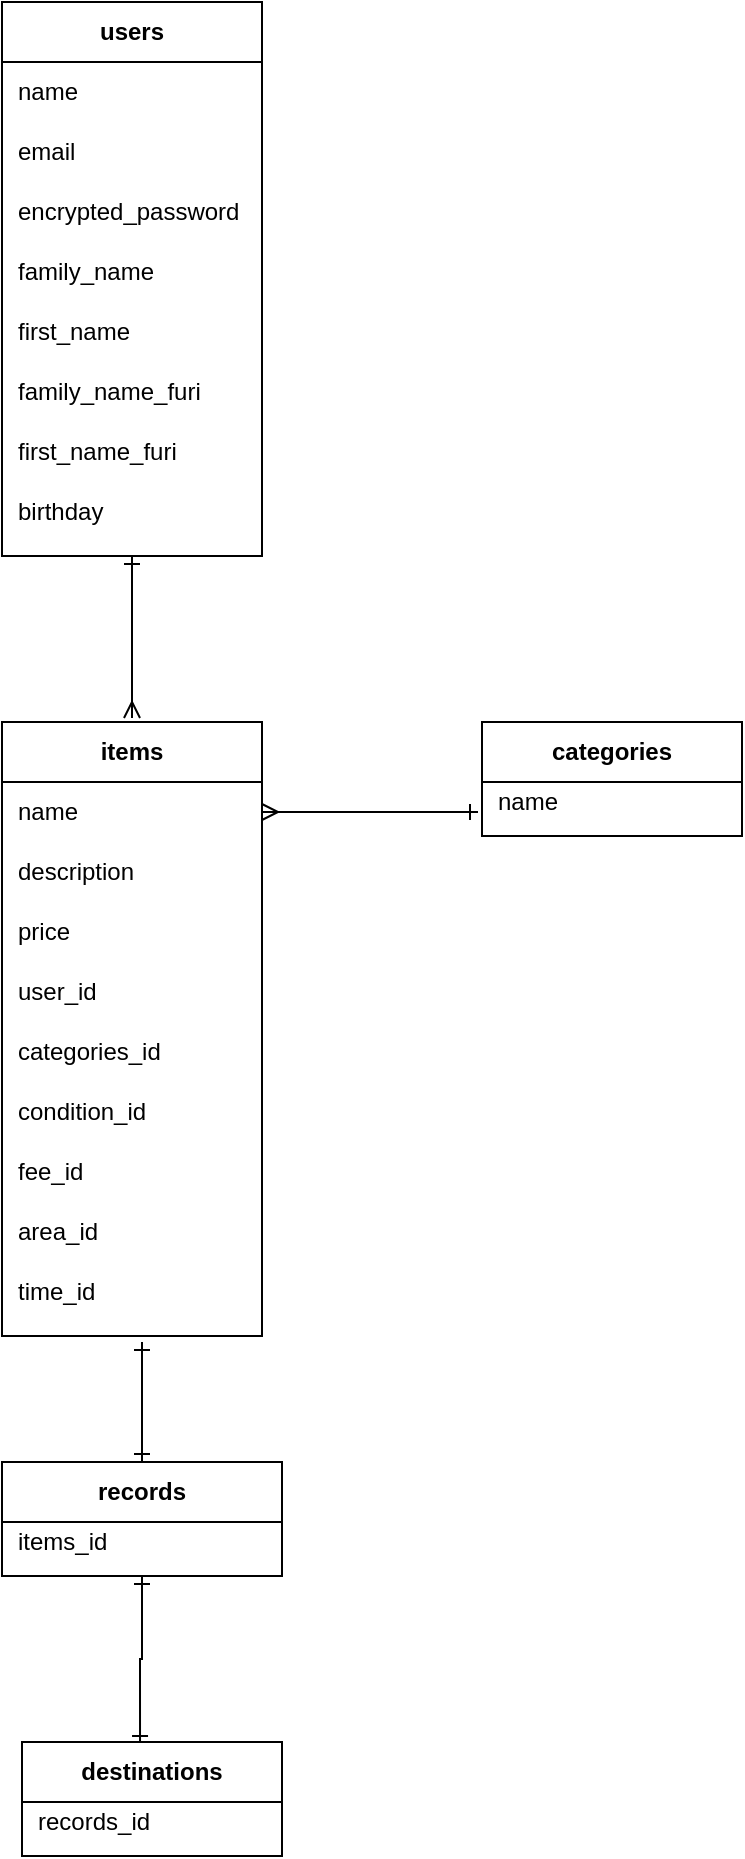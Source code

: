 <mxfile version="14.2.4" type="embed">
    <diagram id="eF0zznSeloTYNBcUphJO" name="ER図">
        <mxGraphModel dx="566" dy="569" grid="1" gridSize="10" guides="1" tooltips="1" connect="1" arrows="1" fold="1" page="1" pageScale="1" pageWidth="827" pageHeight="1169" math="0" shadow="0">
            <root>
                <mxCell id="FlIoyD8yWyn27Jto8cr_-0"/>
                <mxCell id="FlIoyD8yWyn27Jto8cr_-1" parent="FlIoyD8yWyn27Jto8cr_-0"/>
                <mxCell id="wRBgFP_GDfwZWEpI3er3-84" style="edgeStyle=orthogonalEdgeStyle;rounded=0;orthogonalLoop=1;jettySize=auto;html=1;fontSize=12;startArrow=ERone;startFill=0;endArrow=ERmany;endFill=0;" edge="1" parent="FlIoyD8yWyn27Jto8cr_-1" source="wRBgFP_GDfwZWEpI3er3-0">
                    <mxGeometry relative="1" as="geometry">
                        <mxPoint x="105" y="398" as="targetPoint"/>
                    </mxGeometry>
                </mxCell>
                <mxCell id="wRBgFP_GDfwZWEpI3er3-0" value="users" style="shape=table;html=1;whiteSpace=wrap;startSize=30;container=1;collapsible=0;childLayout=tableLayout;fixedRows=1;rowLines=0;fontStyle=1;align=center;fontSize=12;" vertex="1" parent="FlIoyD8yWyn27Jto8cr_-1">
                    <mxGeometry x="40" y="40" width="130" height="277" as="geometry"/>
                </mxCell>
                <mxCell id="wRBgFP_GDfwZWEpI3er3-18" style="shape=partialRectangle;html=1;whiteSpace=wrap;collapsible=0;dropTarget=0;pointerEvents=0;fillColor=none;top=0;left=0;bottom=0;right=0;points=[[0,0.5],[1,0.5]];portConstraint=eastwest;" vertex="1" parent="wRBgFP_GDfwZWEpI3er3-0">
                    <mxGeometry y="30" width="130" height="30" as="geometry"/>
                </mxCell>
                <mxCell id="wRBgFP_GDfwZWEpI3er3-19" value="name" style="shape=partialRectangle;html=1;whiteSpace=wrap;connectable=0;fillColor=none;top=0;left=0;bottom=0;right=0;align=left;spacingLeft=6;overflow=hidden;" vertex="1" parent="wRBgFP_GDfwZWEpI3er3-18">
                    <mxGeometry width="130" height="30" as="geometry"/>
                </mxCell>
                <mxCell id="wRBgFP_GDfwZWEpI3er3-20" style="shape=partialRectangle;html=1;whiteSpace=wrap;collapsible=0;dropTarget=0;pointerEvents=0;fillColor=none;top=0;left=0;bottom=0;right=0;points=[[0,0.5],[1,0.5]];portConstraint=eastwest;" vertex="1" parent="wRBgFP_GDfwZWEpI3er3-0">
                    <mxGeometry y="60" width="130" height="30" as="geometry"/>
                </mxCell>
                <mxCell id="wRBgFP_GDfwZWEpI3er3-21" value="email" style="shape=partialRectangle;html=1;whiteSpace=wrap;connectable=0;fillColor=none;top=0;left=0;bottom=0;right=0;align=left;spacingLeft=6;overflow=hidden;" vertex="1" parent="wRBgFP_GDfwZWEpI3er3-20">
                    <mxGeometry width="130" height="30" as="geometry"/>
                </mxCell>
                <mxCell id="wRBgFP_GDfwZWEpI3er3-22" style="shape=partialRectangle;html=1;whiteSpace=wrap;collapsible=0;dropTarget=0;pointerEvents=0;fillColor=none;top=0;left=0;bottom=0;right=0;points=[[0,0.5],[1,0.5]];portConstraint=eastwest;" vertex="1" parent="wRBgFP_GDfwZWEpI3er3-0">
                    <mxGeometry y="90" width="130" height="30" as="geometry"/>
                </mxCell>
                <mxCell id="wRBgFP_GDfwZWEpI3er3-23" value="encrypted_password" style="shape=partialRectangle;html=1;whiteSpace=wrap;connectable=0;fillColor=none;top=0;left=0;bottom=0;right=0;align=left;spacingLeft=6;overflow=hidden;" vertex="1" parent="wRBgFP_GDfwZWEpI3er3-22">
                    <mxGeometry width="130" height="30" as="geometry"/>
                </mxCell>
                <mxCell id="wRBgFP_GDfwZWEpI3er3-24" style="shape=partialRectangle;html=1;whiteSpace=wrap;collapsible=0;dropTarget=0;pointerEvents=0;fillColor=none;top=0;left=0;bottom=0;right=0;points=[[0,0.5],[1,0.5]];portConstraint=eastwest;" vertex="1" parent="wRBgFP_GDfwZWEpI3er3-0">
                    <mxGeometry y="120" width="130" height="30" as="geometry"/>
                </mxCell>
                <mxCell id="wRBgFP_GDfwZWEpI3er3-25" value="family_name" style="shape=partialRectangle;html=1;whiteSpace=wrap;connectable=0;fillColor=none;top=0;left=0;bottom=0;right=0;align=left;spacingLeft=6;overflow=hidden;" vertex="1" parent="wRBgFP_GDfwZWEpI3er3-24">
                    <mxGeometry width="130" height="30" as="geometry"/>
                </mxCell>
                <mxCell id="wRBgFP_GDfwZWEpI3er3-28" style="shape=partialRectangle;html=1;whiteSpace=wrap;collapsible=0;dropTarget=0;pointerEvents=0;fillColor=none;top=0;left=0;bottom=0;right=0;points=[[0,0.5],[1,0.5]];portConstraint=eastwest;" vertex="1" parent="wRBgFP_GDfwZWEpI3er3-0">
                    <mxGeometry y="150" width="130" height="30" as="geometry"/>
                </mxCell>
                <mxCell id="wRBgFP_GDfwZWEpI3er3-29" value="first_name" style="shape=partialRectangle;html=1;whiteSpace=wrap;connectable=0;fillColor=none;top=0;left=0;bottom=0;right=0;align=left;spacingLeft=6;overflow=hidden;" vertex="1" parent="wRBgFP_GDfwZWEpI3er3-28">
                    <mxGeometry width="130" height="30" as="geometry"/>
                </mxCell>
                <mxCell id="wRBgFP_GDfwZWEpI3er3-30" style="shape=partialRectangle;html=1;whiteSpace=wrap;collapsible=0;dropTarget=0;pointerEvents=0;fillColor=none;top=0;left=0;bottom=0;right=0;points=[[0,0.5],[1,0.5]];portConstraint=eastwest;" vertex="1" parent="wRBgFP_GDfwZWEpI3er3-0">
                    <mxGeometry y="180" width="130" height="30" as="geometry"/>
                </mxCell>
                <mxCell id="wRBgFP_GDfwZWEpI3er3-31" value="family_name_furi" style="shape=partialRectangle;html=1;whiteSpace=wrap;connectable=0;fillColor=none;top=0;left=0;bottom=0;right=0;align=left;spacingLeft=6;overflow=hidden;" vertex="1" parent="wRBgFP_GDfwZWEpI3er3-30">
                    <mxGeometry width="130" height="30" as="geometry"/>
                </mxCell>
                <mxCell id="wRBgFP_GDfwZWEpI3er3-34" style="shape=partialRectangle;html=1;whiteSpace=wrap;collapsible=0;dropTarget=0;pointerEvents=0;fillColor=none;top=0;left=0;bottom=0;right=0;points=[[0,0.5],[1,0.5]];portConstraint=eastwest;" vertex="1" parent="wRBgFP_GDfwZWEpI3er3-0">
                    <mxGeometry y="210" width="130" height="30" as="geometry"/>
                </mxCell>
                <mxCell id="wRBgFP_GDfwZWEpI3er3-35" value="first_name_furi" style="shape=partialRectangle;html=1;whiteSpace=wrap;connectable=0;fillColor=none;top=0;left=0;bottom=0;right=0;align=left;spacingLeft=6;overflow=hidden;" vertex="1" parent="wRBgFP_GDfwZWEpI3er3-34">
                    <mxGeometry width="130" height="30" as="geometry"/>
                </mxCell>
                <mxCell id="wRBgFP_GDfwZWEpI3er3-38" style="shape=partialRectangle;html=1;whiteSpace=wrap;collapsible=0;dropTarget=0;pointerEvents=0;fillColor=none;top=0;left=0;bottom=0;right=0;points=[[0,0.5],[1,0.5]];portConstraint=eastwest;" vertex="1" parent="wRBgFP_GDfwZWEpI3er3-0">
                    <mxGeometry y="240" width="130" height="30" as="geometry"/>
                </mxCell>
                <mxCell id="wRBgFP_GDfwZWEpI3er3-39" value="birthday" style="shape=partialRectangle;html=1;whiteSpace=wrap;connectable=0;fillColor=none;top=0;left=0;bottom=0;right=0;align=left;spacingLeft=6;overflow=hidden;" vertex="1" parent="wRBgFP_GDfwZWEpI3er3-38">
                    <mxGeometry width="130" height="30" as="geometry"/>
                </mxCell>
                <mxCell id="wRBgFP_GDfwZWEpI3er3-40" value="items" style="shape=table;html=1;whiteSpace=wrap;startSize=30;container=1;collapsible=0;childLayout=tableLayout;fixedRows=1;rowLines=0;fontStyle=1;align=center;fontSize=12;" vertex="1" parent="FlIoyD8yWyn27Jto8cr_-1">
                    <mxGeometry x="40" y="400" width="130" height="307" as="geometry"/>
                </mxCell>
                <mxCell id="wRBgFP_GDfwZWEpI3er3-41" style="shape=partialRectangle;html=1;whiteSpace=wrap;collapsible=0;dropTarget=0;pointerEvents=0;fillColor=none;top=0;left=0;bottom=0;right=0;points=[[0,0.5],[1,0.5]];portConstraint=eastwest;" vertex="1" parent="wRBgFP_GDfwZWEpI3er3-40">
                    <mxGeometry y="30" width="130" height="30" as="geometry"/>
                </mxCell>
                <mxCell id="wRBgFP_GDfwZWEpI3er3-42" value="name" style="shape=partialRectangle;html=1;whiteSpace=wrap;connectable=0;fillColor=none;top=0;left=0;bottom=0;right=0;align=left;spacingLeft=6;overflow=hidden;" vertex="1" parent="wRBgFP_GDfwZWEpI3er3-41">
                    <mxGeometry width="130" height="30" as="geometry"/>
                </mxCell>
                <mxCell id="wRBgFP_GDfwZWEpI3er3-43" style="shape=partialRectangle;html=1;whiteSpace=wrap;collapsible=0;dropTarget=0;pointerEvents=0;fillColor=none;top=0;left=0;bottom=0;right=0;points=[[0,0.5],[1,0.5]];portConstraint=eastwest;" vertex="1" parent="wRBgFP_GDfwZWEpI3er3-40">
                    <mxGeometry y="60" width="130" height="30" as="geometry"/>
                </mxCell>
                <mxCell id="wRBgFP_GDfwZWEpI3er3-44" value="description" style="shape=partialRectangle;html=1;whiteSpace=wrap;connectable=0;fillColor=none;top=0;left=0;bottom=0;right=0;align=left;spacingLeft=6;overflow=hidden;" vertex="1" parent="wRBgFP_GDfwZWEpI3er3-43">
                    <mxGeometry width="130" height="30" as="geometry"/>
                </mxCell>
                <mxCell id="wRBgFP_GDfwZWEpI3er3-45" style="shape=partialRectangle;html=1;whiteSpace=wrap;collapsible=0;dropTarget=0;pointerEvents=0;fillColor=none;top=0;left=0;bottom=0;right=0;points=[[0,0.5],[1,0.5]];portConstraint=eastwest;" vertex="1" parent="wRBgFP_GDfwZWEpI3er3-40">
                    <mxGeometry y="90" width="130" height="30" as="geometry"/>
                </mxCell>
                <mxCell id="wRBgFP_GDfwZWEpI3er3-46" value="price" style="shape=partialRectangle;html=1;whiteSpace=wrap;connectable=0;fillColor=none;top=0;left=0;bottom=0;right=0;align=left;spacingLeft=6;overflow=hidden;" vertex="1" parent="wRBgFP_GDfwZWEpI3er3-45">
                    <mxGeometry width="130" height="30" as="geometry"/>
                </mxCell>
                <mxCell id="wRBgFP_GDfwZWEpI3er3-47" style="shape=partialRectangle;html=1;whiteSpace=wrap;collapsible=0;dropTarget=0;pointerEvents=0;fillColor=none;top=0;left=0;bottom=0;right=0;points=[[0,0.5],[1,0.5]];portConstraint=eastwest;" vertex="1" parent="wRBgFP_GDfwZWEpI3er3-40">
                    <mxGeometry y="120" width="130" height="30" as="geometry"/>
                </mxCell>
                <mxCell id="wRBgFP_GDfwZWEpI3er3-48" value="user_id" style="shape=partialRectangle;html=1;whiteSpace=wrap;connectable=0;fillColor=none;top=0;left=0;bottom=0;right=0;align=left;spacingLeft=6;overflow=hidden;" vertex="1" parent="wRBgFP_GDfwZWEpI3er3-47">
                    <mxGeometry width="130" height="30" as="geometry"/>
                </mxCell>
                <mxCell id="wRBgFP_GDfwZWEpI3er3-49" style="shape=partialRectangle;html=1;whiteSpace=wrap;collapsible=0;dropTarget=0;pointerEvents=0;fillColor=none;top=0;left=0;bottom=0;right=0;points=[[0,0.5],[1,0.5]];portConstraint=eastwest;" vertex="1" parent="wRBgFP_GDfwZWEpI3er3-40">
                    <mxGeometry y="150" width="130" height="30" as="geometry"/>
                </mxCell>
                <mxCell id="wRBgFP_GDfwZWEpI3er3-50" value="categories_id" style="shape=partialRectangle;html=1;whiteSpace=wrap;connectable=0;fillColor=none;top=0;left=0;bottom=0;right=0;align=left;spacingLeft=6;overflow=hidden;" vertex="1" parent="wRBgFP_GDfwZWEpI3er3-49">
                    <mxGeometry width="130" height="30" as="geometry"/>
                </mxCell>
                <mxCell id="wRBgFP_GDfwZWEpI3er3-51" style="shape=partialRectangle;html=1;whiteSpace=wrap;collapsible=0;dropTarget=0;pointerEvents=0;fillColor=none;top=0;left=0;bottom=0;right=0;points=[[0,0.5],[1,0.5]];portConstraint=eastwest;" vertex="1" parent="wRBgFP_GDfwZWEpI3er3-40">
                    <mxGeometry y="180" width="130" height="30" as="geometry"/>
                </mxCell>
                <mxCell id="wRBgFP_GDfwZWEpI3er3-52" value="condition_id" style="shape=partialRectangle;html=1;whiteSpace=wrap;connectable=0;fillColor=none;top=0;left=0;bottom=0;right=0;align=left;spacingLeft=6;overflow=hidden;" vertex="1" parent="wRBgFP_GDfwZWEpI3er3-51">
                    <mxGeometry width="130" height="30" as="geometry"/>
                </mxCell>
                <mxCell id="wRBgFP_GDfwZWEpI3er3-53" style="shape=partialRectangle;html=1;whiteSpace=wrap;collapsible=0;dropTarget=0;pointerEvents=0;fillColor=none;top=0;left=0;bottom=0;right=0;points=[[0,0.5],[1,0.5]];portConstraint=eastwest;" vertex="1" parent="wRBgFP_GDfwZWEpI3er3-40">
                    <mxGeometry y="210" width="130" height="30" as="geometry"/>
                </mxCell>
                <mxCell id="wRBgFP_GDfwZWEpI3er3-54" value="fee_id" style="shape=partialRectangle;html=1;whiteSpace=wrap;connectable=0;fillColor=none;top=0;left=0;bottom=0;right=0;align=left;spacingLeft=6;overflow=hidden;" vertex="1" parent="wRBgFP_GDfwZWEpI3er3-53">
                    <mxGeometry width="130" height="30" as="geometry"/>
                </mxCell>
                <mxCell id="wRBgFP_GDfwZWEpI3er3-55" style="shape=partialRectangle;html=1;whiteSpace=wrap;collapsible=0;dropTarget=0;pointerEvents=0;fillColor=none;top=0;left=0;bottom=0;right=0;points=[[0,0.5],[1,0.5]];portConstraint=eastwest;" vertex="1" parent="wRBgFP_GDfwZWEpI3er3-40">
                    <mxGeometry y="240" width="130" height="30" as="geometry"/>
                </mxCell>
                <mxCell id="wRBgFP_GDfwZWEpI3er3-56" value="area_id" style="shape=partialRectangle;html=1;whiteSpace=wrap;connectable=0;fillColor=none;top=0;left=0;bottom=0;right=0;align=left;spacingLeft=6;overflow=hidden;" vertex="1" parent="wRBgFP_GDfwZWEpI3er3-55">
                    <mxGeometry width="130" height="30" as="geometry"/>
                </mxCell>
                <mxCell id="wRBgFP_GDfwZWEpI3er3-57" style="shape=partialRectangle;html=1;whiteSpace=wrap;collapsible=0;dropTarget=0;pointerEvents=0;fillColor=none;top=0;left=0;bottom=0;right=0;points=[[0,0.5],[1,0.5]];portConstraint=eastwest;" vertex="1" parent="wRBgFP_GDfwZWEpI3er3-40">
                    <mxGeometry y="270" width="130" height="30" as="geometry"/>
                </mxCell>
                <mxCell id="wRBgFP_GDfwZWEpI3er3-58" value="time_id" style="shape=partialRectangle;html=1;whiteSpace=wrap;connectable=0;fillColor=none;top=0;left=0;bottom=0;right=0;align=left;spacingLeft=6;overflow=hidden;" vertex="1" parent="wRBgFP_GDfwZWEpI3er3-57">
                    <mxGeometry width="130" height="30" as="geometry"/>
                </mxCell>
                <mxCell id="wRBgFP_GDfwZWEpI3er3-59" value="categories" style="shape=table;html=1;whiteSpace=wrap;startSize=30;container=1;collapsible=0;childLayout=tableLayout;fixedRows=1;rowLines=0;fontStyle=1;align=center;fontSize=12;" vertex="1" parent="FlIoyD8yWyn27Jto8cr_-1">
                    <mxGeometry x="280" y="400" width="130" height="57" as="geometry"/>
                </mxCell>
                <mxCell id="wRBgFP_GDfwZWEpI3er3-60" style="shape=partialRectangle;html=1;whiteSpace=wrap;collapsible=0;dropTarget=0;pointerEvents=0;fillColor=none;top=0;left=0;bottom=0;right=0;points=[[0,0.5],[1,0.5]];portConstraint=eastwest;" vertex="1" parent="wRBgFP_GDfwZWEpI3er3-59">
                    <mxGeometry y="30" width="130" height="20" as="geometry"/>
                </mxCell>
                <mxCell id="wRBgFP_GDfwZWEpI3er3-61" value="name" style="shape=partialRectangle;html=1;whiteSpace=wrap;connectable=0;fillColor=none;top=0;left=0;bottom=0;right=0;align=left;spacingLeft=6;overflow=hidden;" vertex="1" parent="wRBgFP_GDfwZWEpI3er3-60">
                    <mxGeometry width="130" height="20" as="geometry"/>
                </mxCell>
                <mxCell id="wRBgFP_GDfwZWEpI3er3-86" style="edgeStyle=orthogonalEdgeStyle;rounded=0;orthogonalLoop=1;jettySize=auto;html=1;exitX=0.5;exitY=0;exitDx=0;exitDy=0;startArrow=ERone;startFill=0;endArrow=ERone;endFill=0;fontSize=12;" edge="1" parent="FlIoyD8yWyn27Jto8cr_-1" source="wRBgFP_GDfwZWEpI3er3-78">
                    <mxGeometry relative="1" as="geometry">
                        <mxPoint x="110" y="710" as="targetPoint"/>
                    </mxGeometry>
                </mxCell>
                <mxCell id="wRBgFP_GDfwZWEpI3er3-88" style="edgeStyle=orthogonalEdgeStyle;rounded=0;orthogonalLoop=1;jettySize=auto;html=1;exitX=0.5;exitY=1;exitDx=0;exitDy=0;entryX=0.454;entryY=0.018;entryDx=0;entryDy=0;entryPerimeter=0;startArrow=ERone;startFill=0;endArrow=ERone;endFill=0;fontSize=12;" edge="1" parent="FlIoyD8yWyn27Jto8cr_-1" source="wRBgFP_GDfwZWEpI3er3-78" target="wRBgFP_GDfwZWEpI3er3-81">
                    <mxGeometry relative="1" as="geometry"/>
                </mxCell>
                <mxCell id="wRBgFP_GDfwZWEpI3er3-78" value="records" style="shape=table;html=1;whiteSpace=wrap;startSize=30;container=1;collapsible=0;childLayout=tableLayout;fixedRows=1;rowLines=0;fontStyle=1;align=center;fontSize=12;" vertex="1" parent="FlIoyD8yWyn27Jto8cr_-1">
                    <mxGeometry x="40" y="770" width="140" height="57" as="geometry"/>
                </mxCell>
                <mxCell id="wRBgFP_GDfwZWEpI3er3-79" style="shape=partialRectangle;html=1;whiteSpace=wrap;collapsible=0;dropTarget=0;pointerEvents=0;fillColor=none;top=0;left=0;bottom=0;right=0;points=[[0,0.5],[1,0.5]];portConstraint=eastwest;" vertex="1" parent="wRBgFP_GDfwZWEpI3er3-78">
                    <mxGeometry y="30" width="140" height="20" as="geometry"/>
                </mxCell>
                <mxCell id="wRBgFP_GDfwZWEpI3er3-80" value="items_id" style="shape=partialRectangle;html=1;whiteSpace=wrap;connectable=0;fillColor=none;top=0;left=0;bottom=0;right=0;align=left;spacingLeft=6;overflow=hidden;" vertex="1" parent="wRBgFP_GDfwZWEpI3er3-79">
                    <mxGeometry width="140" height="20" as="geometry"/>
                </mxCell>
                <mxCell id="wRBgFP_GDfwZWEpI3er3-81" value="destinations" style="shape=table;html=1;whiteSpace=wrap;startSize=30;container=1;collapsible=0;childLayout=tableLayout;fixedRows=1;rowLines=0;fontStyle=1;align=center;fontSize=12;" vertex="1" parent="FlIoyD8yWyn27Jto8cr_-1">
                    <mxGeometry x="50" y="910" width="130" height="57" as="geometry"/>
                </mxCell>
                <mxCell id="wRBgFP_GDfwZWEpI3er3-82" style="shape=partialRectangle;html=1;whiteSpace=wrap;collapsible=0;dropTarget=0;pointerEvents=0;fillColor=none;top=0;left=0;bottom=0;right=0;points=[[0,0.5],[1,0.5]];portConstraint=eastwest;" vertex="1" parent="wRBgFP_GDfwZWEpI3er3-81">
                    <mxGeometry y="30" width="130" height="20" as="geometry"/>
                </mxCell>
                <mxCell id="wRBgFP_GDfwZWEpI3er3-83" value="records_id" style="shape=partialRectangle;html=1;whiteSpace=wrap;connectable=0;fillColor=none;top=0;left=0;bottom=0;right=0;align=left;spacingLeft=6;overflow=hidden;" vertex="1" parent="wRBgFP_GDfwZWEpI3er3-82">
                    <mxGeometry width="130" height="20" as="geometry"/>
                </mxCell>
                <mxCell id="wRBgFP_GDfwZWEpI3er3-85" style="edgeStyle=orthogonalEdgeStyle;rounded=0;orthogonalLoop=1;jettySize=auto;html=1;exitX=1;exitY=0.5;exitDx=0;exitDy=0;startArrow=ERmany;startFill=0;endArrow=ERone;endFill=0;fontSize=12;" edge="1" parent="FlIoyD8yWyn27Jto8cr_-1" source="wRBgFP_GDfwZWEpI3er3-41">
                    <mxGeometry relative="1" as="geometry">
                        <mxPoint x="278" y="445" as="targetPoint"/>
                    </mxGeometry>
                </mxCell>
            </root>
        </mxGraphModel>
    </diagram>
</mxfile>